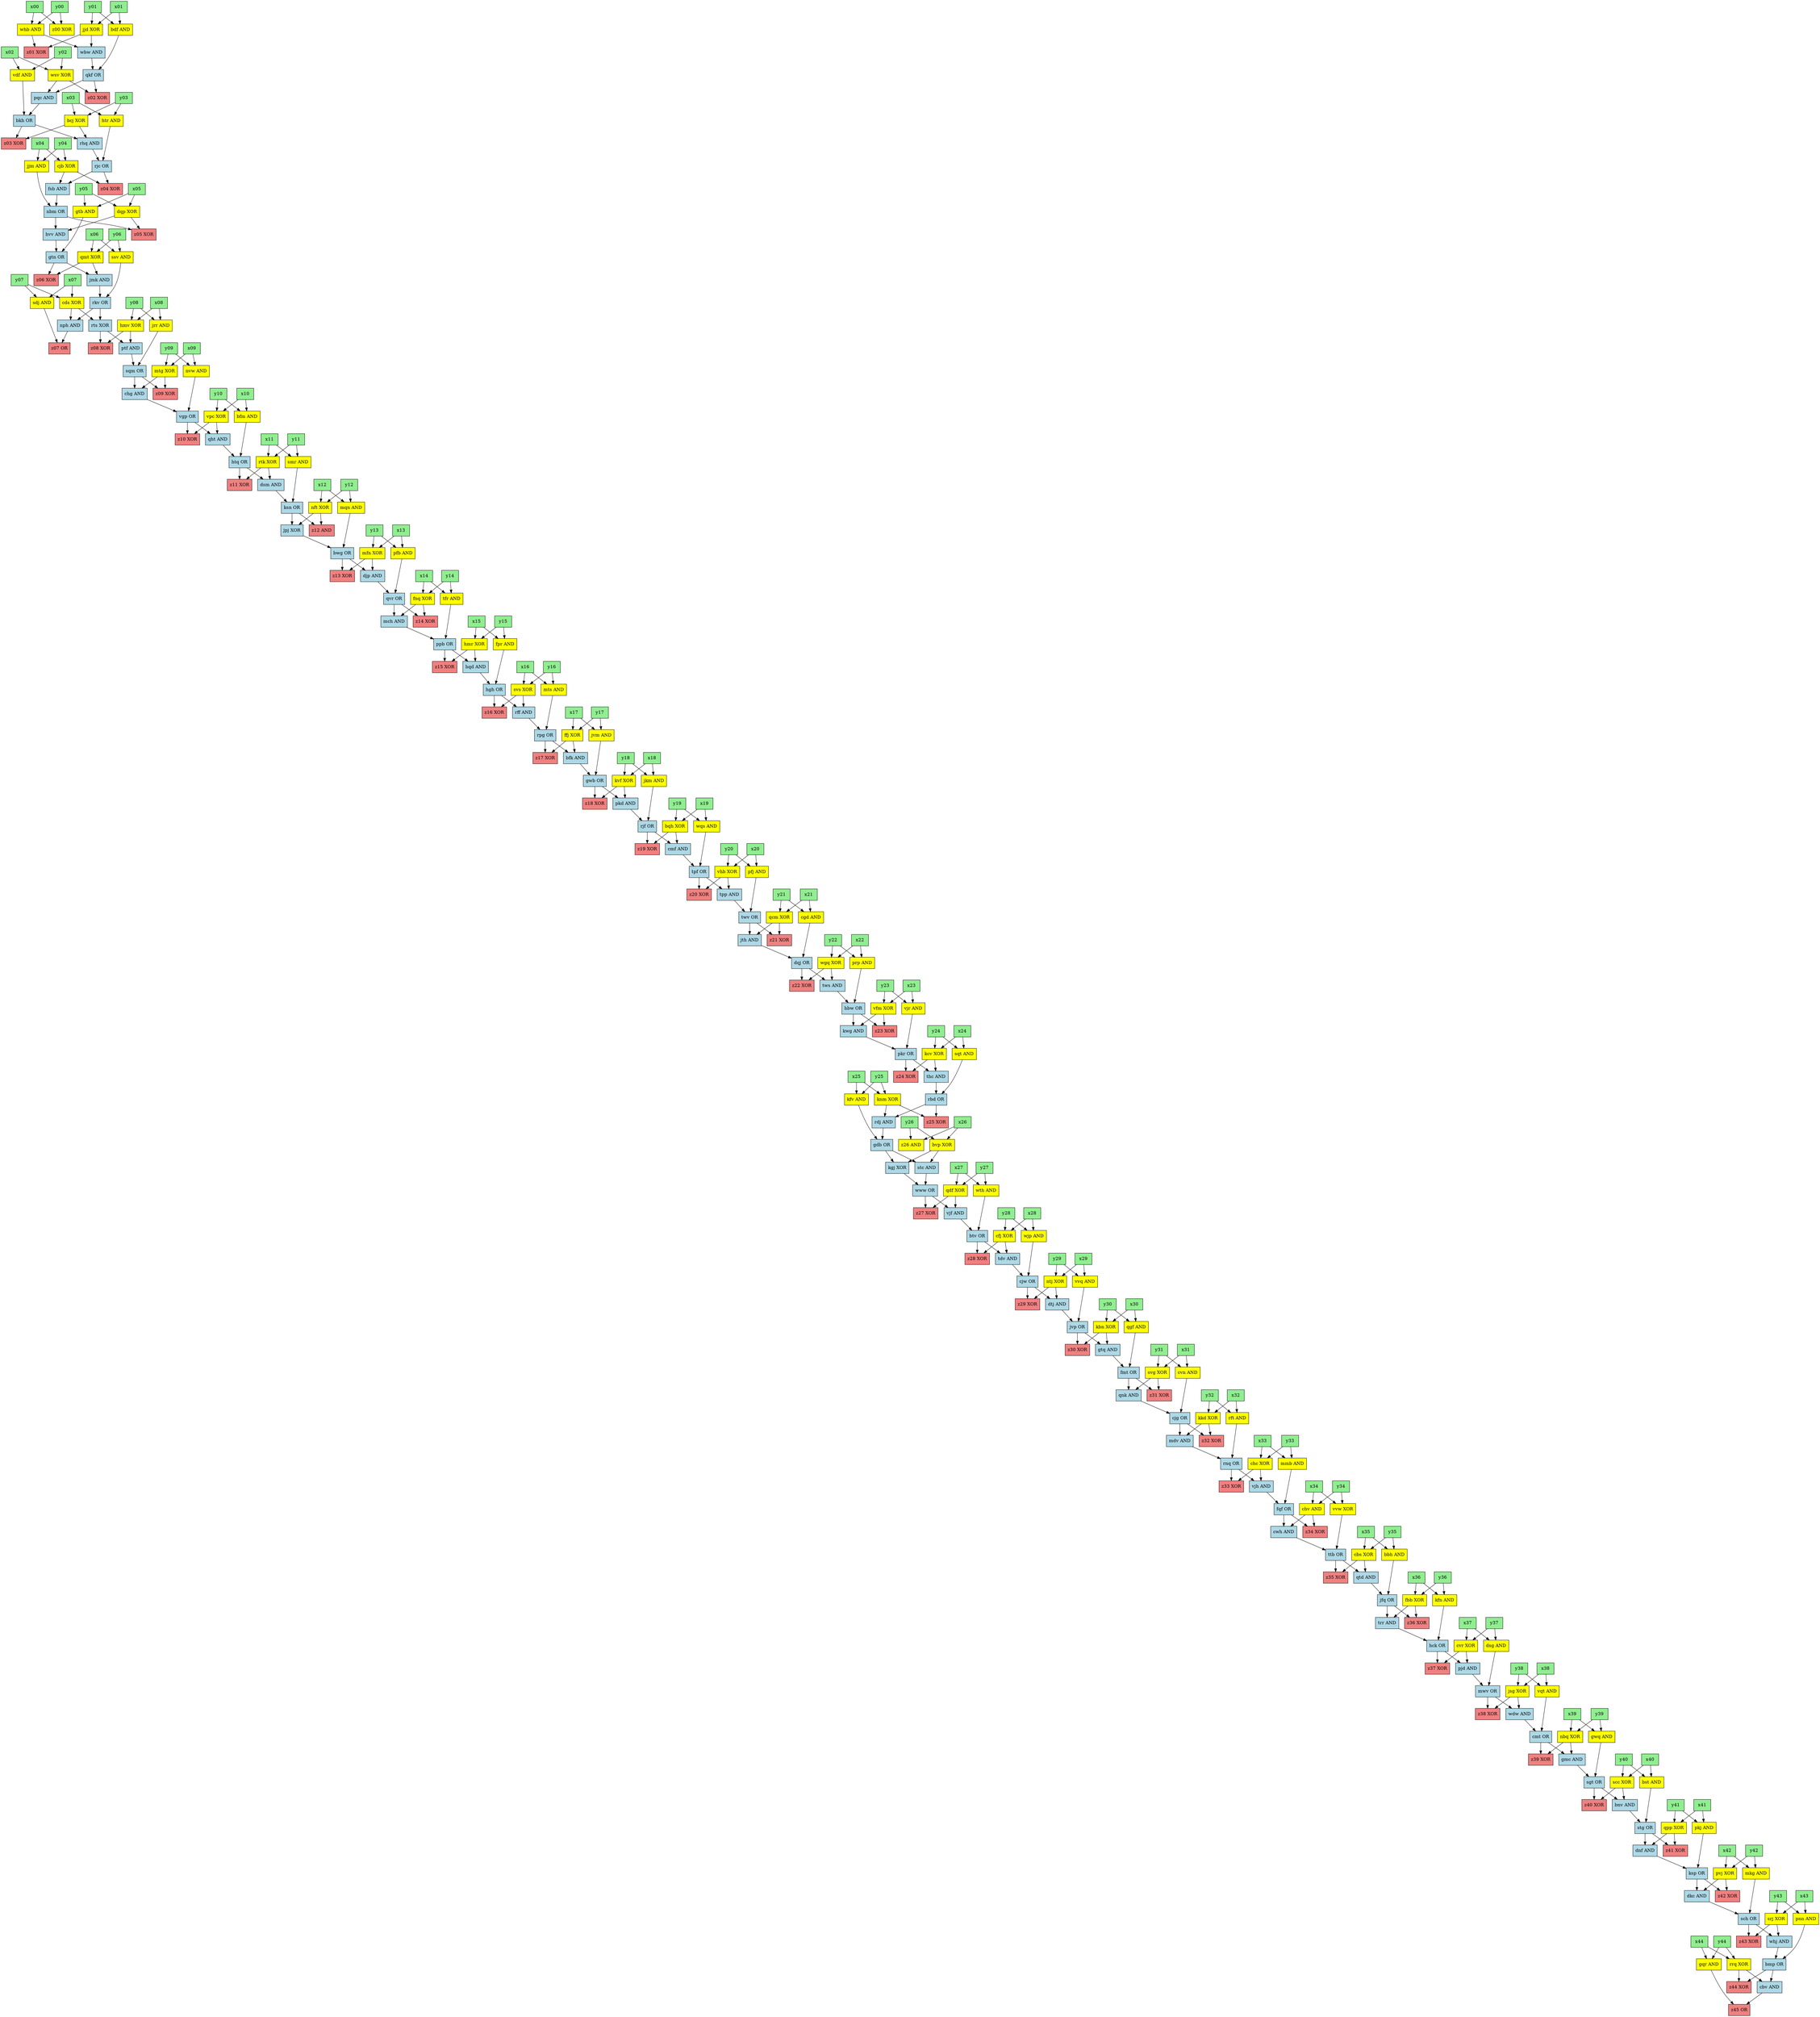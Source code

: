 digraph {
    node [shape=box, style=filled];
    0 [label="htr AND", fillcolor=yellow];
    1 [label="x03", fillcolor=lightgreen];
    2 [label="y03", fillcolor=lightgreen];
    3 [label="pkd AND", fillcolor=lightblue];
    4 [label="gwb OR", fillcolor=lightblue];
    5 [label="kvf XOR", fillcolor=yellow];
    6 [label="jjm AND", fillcolor=yellow];
    7 [label="x04", fillcolor=lightgreen];
    8 [label="y04", fillcolor=lightgreen];
    9 [label="z21 XOR", fillcolor=lightcoral];
    10 [label="qcm XOR", fillcolor=yellow];
    11 [label="twv OR", fillcolor=lightblue];
    12 [label="z44 XOR", fillcolor=lightcoral];
    13 [label="rrq XOR", fillcolor=yellow];
    14 [label="bmp OR", fillcolor=lightblue];
    15 [label="pnn AND", fillcolor=yellow];
    16 [label="x43", fillcolor=lightgreen];
    17 [label="y43", fillcolor=lightgreen];
    18 [label="qmt XOR", fillcolor=yellow];
    19 [label="x06", fillcolor=lightgreen];
    20 [label="y06", fillcolor=lightgreen];
    21 [label="z26 AND", fillcolor=yellow];
    22 [label="x26", fillcolor=lightgreen];
    23 [label="y26", fillcolor=lightgreen];
    24 [label="whb AND", fillcolor=yellow];
    25 [label="y00", fillcolor=lightgreen];
    26 [label="x00", fillcolor=lightgreen];
    27 [label="z36 XOR", fillcolor=lightcoral];
    28 [label="jfq OR", fillcolor=lightblue];
    29 [label="fbb XOR", fillcolor=yellow];
    30 [label="mmb AND", fillcolor=yellow];
    31 [label="y33", fillcolor=lightgreen];
    32 [label="x33", fillcolor=lightgreen];
    33 [label="vqt AND", fillcolor=yellow];
    34 [label="x38", fillcolor=lightgreen];
    35 [label="y38", fillcolor=lightgreen];
    36 [label="bbh AND", fillcolor=yellow];
    37 [label="qtd AND", fillcolor=lightblue];
    38 [label="cbs XOR", fillcolor=yellow];
    39 [label="ttb OR", fillcolor=lightblue];
    40 [label="tpf OR", fillcolor=lightblue];
    41 [label="wqs AND", fillcolor=yellow];
    42 [label="cmf AND", fillcolor=lightblue];
    43 [label="bfm AND", fillcolor=yellow];
    44 [label="x10", fillcolor=lightgreen];
    45 [label="y10", fillcolor=lightgreen];
    46 [label="qvr OR", fillcolor=lightblue];
    47 [label="djp AND", fillcolor=lightblue];
    48 [label="pfb AND", fillcolor=yellow];
    49 [label="vhb XOR", fillcolor=yellow];
    50 [label="x20", fillcolor=lightgreen];
    51 [label="y20", fillcolor=lightgreen];
    52 [label="z32 XOR", fillcolor=lightcoral];
    53 [label="kkd XOR", fillcolor=yellow];
    54 [label="cjg OR", fillcolor=lightblue];
    55 [label="z41 XOR", fillcolor=lightcoral];
    56 [label="qpp XOR", fillcolor=yellow];
    57 [label="stg OR", fillcolor=lightblue];
    58 [label="mdv AND", fillcolor=lightblue];
    59 [label="tpp AND", fillcolor=lightblue];
    60 [label="pfj AND", fillcolor=yellow];
    61 [label="vjf AND", fillcolor=lightblue];
    62 [label="www OR", fillcolor=lightblue];
    63 [label="qdf XOR", fillcolor=yellow];
    64 [label="hmr XOR", fillcolor=yellow];
    65 [label="y15", fillcolor=lightgreen];
    66 [label="x15", fillcolor=lightgreen];
    67 [label="z09 XOR", fillcolor=lightcoral];
    68 [label="mtg XOR", fillcolor=yellow];
    69 [label="sqm OR", fillcolor=lightblue];
    70 [label="chc XOR", fillcolor=yellow];
    71 [label="pkj AND", fillcolor=yellow];
    72 [label="x41", fillcolor=lightgreen];
    73 [label="y41", fillcolor=lightgreen];
    74 [label="cvn AND", fillcolor=yellow];
    75 [label="x31", fillcolor=lightgreen];
    76 [label="y31", fillcolor=lightgreen];
    77 [label="nvw AND", fillcolor=yellow];
    78 [label="x09", fillcolor=lightgreen];
    79 [label="y09", fillcolor=lightgreen];
    80 [label="chg AND", fillcolor=lightblue];
    81 [label="thc AND", fillcolor=lightblue];
    82 [label="pkr OR", fillcolor=lightblue];
    83 [label="kcv XOR", fillcolor=yellow];
    84 [label="cds XOR", fillcolor=yellow];
    85 [label="x07", fillcolor=lightgreen];
    86 [label="y07", fillcolor=lightgreen];
    87 [label="fpr AND", fillcolor=yellow];
    88 [label="wdw AND", fillcolor=lightblue];
    89 [label="mwv OR", fillcolor=lightblue];
    90 [label="jsg XOR", fillcolor=yellow];
    91 [label="z38 XOR", fillcolor=lightcoral];
    92 [label="svs XOR", fillcolor=yellow];
    93 [label="y16", fillcolor=lightgreen];
    94 [label="x16", fillcolor=lightgreen];
    95 [label="fnq XOR", fillcolor=yellow];
    96 [label="y14", fillcolor=lightgreen];
    97 [label="x14", fillcolor=lightgreen];
    98 [label="btv OR", fillcolor=lightblue];
    99 [label="wth AND", fillcolor=yellow];
    100 [label="stc AND", fillcolor=lightblue];
    101 [label="bvp XOR", fillcolor=yellow];
    102 [label="gdb OR", fillcolor=lightblue];
    103 [label="z04 XOR", fillcolor=lightcoral];
    104 [label="cjb XOR", fillcolor=yellow];
    105 [label="rjc OR", fillcolor=lightblue];
    106 [label="x13", fillcolor=lightgreen];
    107 [label="y13", fillcolor=lightgreen];
    108 [label="qgf AND", fillcolor=yellow];
    109 [label="x30", fillcolor=lightgreen];
    110 [label="y30", fillcolor=lightgreen];
    111 [label="dsm AND", fillcolor=lightblue];
    112 [label="htq OR", fillcolor=lightblue];
    113 [label="rtk XOR", fillcolor=yellow];
    114 [label="x18", fillcolor=lightgreen];
    115 [label="y18", fillcolor=lightgreen];
    116 [label="mqn AND", fillcolor=yellow];
    117 [label="y12", fillcolor=lightgreen];
    118 [label="x12", fillcolor=lightgreen];
    119 [label="z03 XOR", fillcolor=lightcoral];
    120 [label="bcj XOR", fillcolor=yellow];
    121 [label="bkh OR", fillcolor=lightblue];
    122 [label="sdj AND", fillcolor=yellow];
    123 [label="qkf OR", fillcolor=lightblue];
    124 [label="bdf AND", fillcolor=yellow];
    125 [label="wbw AND", fillcolor=lightblue];
    126 [label="kbn XOR", fillcolor=yellow];
    127 [label="hgh OR", fillcolor=lightblue];
    128 [label="hqd AND", fillcolor=lightblue];
    129 [label="z23 XOR", fillcolor=lightcoral];
    130 [label="vfm XOR", fillcolor=yellow];
    131 [label="hbw OR", fillcolor=lightblue];
    132 [label="x01", fillcolor=lightgreen];
    133 [label="y01", fillcolor=lightgreen];
    134 [label="vgp OR", fillcolor=lightblue];
    135 [label="x21", fillcolor=lightgreen];
    136 [label="y21", fillcolor=lightgreen];
    137 [label="bwg OR", fillcolor=lightblue];
    138 [label="mfn XOR", fillcolor=yellow];
    139 [label="ksp OR", fillcolor=lightblue];
    140 [label="dnf AND", fillcolor=lightblue];
    141 [label="gqr AND", fillcolor=yellow];
    142 [label="y44", fillcolor=lightgreen];
    143 [label="x44", fillcolor=lightgreen];
    144 [label="smr AND", fillcolor=yellow];
    145 [label="y11", fillcolor=lightgreen];
    146 [label="x11", fillcolor=lightgreen];
    147 [label="ksn OR", fillcolor=lightblue];
    148 [label="rjf OR", fillcolor=lightblue];
    149 [label="jkm AND", fillcolor=yellow];
    150 [label="rbd OR", fillcolor=lightblue];
    151 [label="sqt AND", fillcolor=yellow];
    152 [label="z14 XOR", fillcolor=lightcoral];
    153 [label="fsb AND", fillcolor=lightblue];
    154 [label="z31 XOR", fillcolor=lightcoral];
    155 [label="svg XOR", fillcolor=yellow];
    156 [label="fmt OR", fillcolor=lightblue];
    157 [label="ssv AND", fillcolor=yellow];
    158 [label="jvp OR", fillcolor=lightblue];
    159 [label="dtj AND", fillcolor=lightblue];
    160 [label="vvq AND", fillcolor=yellow];
    161 [label="z34 XOR", fillcolor=lightcoral];
    162 [label="chv AND", fillcolor=yellow];
    163 [label="fqf OR", fillcolor=lightblue];
    164 [label="pjd AND", fillcolor=lightblue];
    165 [label="cvr XOR", fillcolor=yellow];
    166 [label="hck OR", fillcolor=lightblue];
    167 [label="hvv AND", fillcolor=lightblue];
    168 [label="dqp XOR", fillcolor=yellow];
    169 [label="nbm OR", fillcolor=lightblue];
    170 [label="x29", fillcolor=lightgreen];
    171 [label="y29", fillcolor=lightgreen];
    172 [label="z12 AND", fillcolor=lightcoral];
    173 [label="nft XOR", fillcolor=yellow];
    174 [label="z01 XOR", fillcolor=lightcoral];
    175 [label="jjd XOR", fillcolor=yellow];
    176 [label="vjh AND", fillcolor=lightblue];
    177 [label="rnq OR", fillcolor=lightblue];
    178 [label="kfn AND", fillcolor=yellow];
    179 [label="y36", fillcolor=lightgreen];
    180 [label="x36", fillcolor=lightgreen];
    181 [label="cwh AND", fillcolor=lightblue];
    182 [label="vvw XOR", fillcolor=yellow];
    183 [label="pqc AND", fillcolor=lightblue];
    184 [label="wsv XOR", fillcolor=yellow];
    185 [label="rdj AND", fillcolor=lightblue];
    186 [label="kfv AND", fillcolor=yellow];
    187 [label="jrr AND", fillcolor=yellow];
    188 [label="x08", fillcolor=lightgreen];
    189 [label="y08", fillcolor=lightgreen];
    190 [label="vdf AND", fillcolor=yellow];
    191 [label="x02", fillcolor=lightgreen];
    192 [label="y02", fillcolor=lightgreen];
    193 [label="ptf AND", fillcolor=lightblue];
    194 [label="cjw OR", fillcolor=lightblue];
    195 [label="tdv AND", fillcolor=lightblue];
    196 [label="wjp AND", fillcolor=yellow];
    197 [label="mch AND", fillcolor=lightblue];
    198 [label="cfj XOR", fillcolor=yellow];
    199 [label="x28", fillcolor=lightgreen];
    200 [label="y28", fillcolor=lightgreen];
    201 [label="z06 XOR", fillcolor=lightcoral];
    202 [label="gtn OR", fillcolor=lightblue];
    203 [label="jpj XOR", fillcolor=lightblue];
    204 [label="qht AND", fillcolor=lightblue];
    205 [label="mkg AND", fillcolor=yellow];
    206 [label="y42", fillcolor=lightgreen];
    207 [label="x42", fillcolor=lightgreen];
    208 [label="gmc AND", fillcolor=lightblue];
    209 [label="cmt OR", fillcolor=lightblue];
    210 [label="nbq XOR", fillcolor=yellow];
    211 [label="z25 XOR", fillcolor=lightcoral];
    212 [label="knm XOR", fillcolor=yellow];
    213 [label="z42 XOR", fillcolor=lightcoral];
    214 [label="pvj XOR", fillcolor=yellow];
    215 [label="kgj XOR", fillcolor=lightblue];
    216 [label="z20 XOR", fillcolor=lightcoral];
    217 [label="dsg AND", fillcolor=yellow];
    218 [label="z35 XOR", fillcolor=lightcoral];
    219 [label="bfk AND", fillcolor=lightblue];
    220 [label="jvm AND", fillcolor=yellow];
    221 [label="z17 XOR", fillcolor=lightcoral];
    222 [label="ffj XOR", fillcolor=yellow];
    223 [label="rpg OR", fillcolor=lightblue];
    224 [label="vjr AND", fillcolor=yellow];
    225 [label="kwg AND", fillcolor=lightblue];
    226 [label="dkc AND", fillcolor=lightblue];
    227 [label="y37", fillcolor=lightgreen];
    228 [label="x37", fillcolor=lightgreen];
    229 [label="z28 XOR", fillcolor=lightcoral];
    230 [label="gtq AND", fillcolor=lightblue];
    231 [label="z39 XOR", fillcolor=lightcoral];
    232 [label="tws AND", fillcolor=lightblue];
    233 [label="wgq XOR", fillcolor=yellow];
    234 [label="dqj OR", fillcolor=lightblue];
    235 [label="x24", fillcolor=lightgreen];
    236 [label="y24", fillcolor=lightgreen];
    237 [label="whj AND", fillcolor=lightblue];
    238 [label="z30 XOR", fillcolor=lightcoral];
    239 [label="gwq AND", fillcolor=yellow];
    240 [label="y39", fillcolor=lightgreen];
    241 [label="x39", fillcolor=lightgreen];
    242 [label="nph AND", fillcolor=lightblue];
    243 [label="rkv OR", fillcolor=lightblue];
    244 [label="z18 XOR", fillcolor=lightcoral];
    245 [label="sch OR", fillcolor=lightblue];
    246 [label="z19 XOR", fillcolor=lightcoral];
    247 [label="bqh XOR", fillcolor=yellow];
    248 [label="z37 XOR", fillcolor=lightcoral];
    249 [label="jmk AND", fillcolor=lightblue];
    250 [label="cgd AND", fillcolor=yellow];
    251 [label="rff AND", fillcolor=lightblue];
    252 [label="mts AND", fillcolor=yellow];
    253 [label="rhq AND", fillcolor=lightblue];
    254 [label="bnv AND", fillcolor=lightblue];
    255 [label="bst AND", fillcolor=yellow];
    256 [label="z13 XOR", fillcolor=lightcoral];
    257 [label="sgt OR", fillcolor=lightblue];
    258 [label="scc XOR", fillcolor=yellow];
    259 [label="x40", fillcolor=lightgreen];
    260 [label="y40", fillcolor=lightgreen];
    261 [label="y17", fillcolor=lightgreen];
    262 [label="x17", fillcolor=lightgreen];
    263 [label="y34", fillcolor=lightgreen];
    264 [label="x34", fillcolor=lightgreen];
    265 [label="y35", fillcolor=lightgreen];
    266 [label="x35", fillcolor=lightgreen];
    267 [label="rft AND", fillcolor=yellow];
    268 [label="srj XOR", fillcolor=yellow];
    269 [label="x05", fillcolor=lightgreen];
    270 [label="y05", fillcolor=lightgreen];
    271 [label="qnk AND", fillcolor=lightblue];
    272 [label="tfr AND", fillcolor=yellow];
    273 [label="trr AND", fillcolor=lightblue];
    274 [label="ppb OR", fillcolor=lightblue];
    275 [label="gtb AND", fillcolor=yellow];
    276 [label="z11 XOR", fillcolor=lightcoral];
    277 [label="z08 XOR", fillcolor=lightcoral];
    278 [label="hmv XOR", fillcolor=yellow];
    279 [label="rts XOR", fillcolor=lightblue];
    280 [label="vpc XOR", fillcolor=yellow];
    281 [label="ntj XOR", fillcolor=yellow];
    282 [label="prp AND", fillcolor=yellow];
    283 [label="x22", fillcolor=lightgreen];
    284 [label="y22", fillcolor=lightgreen];
    285 [label="z15 XOR", fillcolor=lightcoral];
    286 [label="x19", fillcolor=lightgreen];
    287 [label="y19", fillcolor=lightgreen];
    288 [label="z43 XOR", fillcolor=lightcoral];
    289 [label="y25", fillcolor=lightgreen];
    290 [label="x25", fillcolor=lightgreen];
    291 [label="jth AND", fillcolor=lightblue];
    292 [label="z10 XOR", fillcolor=lightcoral];
    293 [label="cbv AND", fillcolor=lightblue];
    294 [label="z16 XOR", fillcolor=lightcoral];
    295 [label="z29 XOR", fillcolor=lightcoral];
    296 [label="z45 OR", fillcolor=lightcoral];
    297 [label="z33 XOR", fillcolor=lightcoral];
    298 [label="z00 XOR", fillcolor=yellow];
    299 [label="x32", fillcolor=lightgreen];
    300 [label="y32", fillcolor=lightgreen];
    301 [label="z05 XOR", fillcolor=lightcoral];
    302 [label="z27 XOR", fillcolor=lightcoral];
    303 [label="x23", fillcolor=lightgreen];
    304 [label="y23", fillcolor=lightgreen];
    305 [label="z02 XOR", fillcolor=lightcoral];
    306 [label="y27", fillcolor=lightgreen];
    307 [label="x27", fillcolor=lightgreen];
    308 [label="z40 XOR", fillcolor=lightcoral];
    309 [label="z07 OR", fillcolor=lightcoral];
    310 [label="z22 XOR", fillcolor=lightcoral];
    311 [label="z24 XOR", fillcolor=lightcoral];
    1 -> 0;
    2 -> 0;
    4 -> 3;
    5 -> 3;
    7 -> 6;
    8 -> 6;
    10 -> 9;
    11 -> 9;
    13 -> 12;
    14 -> 12;
    16 -> 15;
    17 -> 15;
    19 -> 18;
    20 -> 18;
    22 -> 21;
    23 -> 21;
    25 -> 24;
    26 -> 24;
    28 -> 27;
    29 -> 27;
    31 -> 30;
    32 -> 30;
    34 -> 33;
    35 -> 33;
    36 -> 28;
    37 -> 28;
    38 -> 37;
    39 -> 37;
    41 -> 40;
    42 -> 40;
    44 -> 43;
    45 -> 43;
    47 -> 46;
    48 -> 46;
    50 -> 49;
    51 -> 49;
    53 -> 52;
    54 -> 52;
    56 -> 55;
    57 -> 55;
    53 -> 58;
    54 -> 58;
    59 -> 11;
    60 -> 11;
    62 -> 61;
    63 -> 61;
    65 -> 64;
    66 -> 64;
    68 -> 67;
    69 -> 67;
    32 -> 70;
    31 -> 70;
    72 -> 71;
    73 -> 71;
    75 -> 74;
    76 -> 74;
    78 -> 77;
    79 -> 77;
    68 -> 80;
    69 -> 80;
    82 -> 81;
    83 -> 81;
    85 -> 84;
    86 -> 84;
    66 -> 87;
    65 -> 87;
    89 -> 88;
    90 -> 88;
    89 -> 91;
    90 -> 91;
    93 -> 92;
    94 -> 92;
    96 -> 95;
    97 -> 95;
    99 -> 98;
    61 -> 98;
    101 -> 100;
    102 -> 100;
    104 -> 103;
    105 -> 103;
    106 -> 48;
    107 -> 48;
    109 -> 108;
    110 -> 108;
    112 -> 111;
    113 -> 111;
    114 -> 5;
    115 -> 5;
    117 -> 116;
    118 -> 116;
    120 -> 119;
    121 -> 119;
    85 -> 122;
    86 -> 122;
    124 -> 123;
    125 -> 123;
    110 -> 126;
    109 -> 126;
    40 -> 59;
    49 -> 59;
    128 -> 127;
    87 -> 127;
    130 -> 129;
    131 -> 129;
    132 -> 124;
    133 -> 124;
    77 -> 134;
    80 -> 134;
    135 -> 10;
    136 -> 10;
    137 -> 47;
    138 -> 47;
    140 -> 139;
    71 -> 139;
    142 -> 141;
    143 -> 141;
    145 -> 144;
    146 -> 144;
    144 -> 147;
    111 -> 147;
    149 -> 148;
    3 -> 148;
    81 -> 150;
    151 -> 150;
    46 -> 152;
    95 -> 152;
    104 -> 153;
    105 -> 153;
    155 -> 154;
    156 -> 154;
    19 -> 157;
    20 -> 157;
    159 -> 158;
    160 -> 158;
    162 -> 161;
    163 -> 161;
    165 -> 164;
    166 -> 164;
    168 -> 167;
    169 -> 167;
    170 -> 160;
    171 -> 160;
    107 -> 138;
    106 -> 138;
    147 -> 172;
    173 -> 172;
    175 -> 174;
    24 -> 174;
    70 -> 176;
    177 -> 176;
    179 -> 178;
    180 -> 178;
    181 -> 39;
    182 -> 39;
    123 -> 183;
    184 -> 183;
    185 -> 102;
    186 -> 102;
    188 -> 187;
    189 -> 187;
    191 -> 190;
    192 -> 190;
    118 -> 173;
    117 -> 173;
    193 -> 69;
    187 -> 69;
    195 -> 194;
    196 -> 194;
    46 -> 197;
    95 -> 197;
    199 -> 198;
    200 -> 198;
    202 -> 201;
    18 -> 201;
    116 -> 137;
    203 -> 137;
    180 -> 29;
    179 -> 29;
    204 -> 112;
    43 -> 112;
    206 -> 205;
    207 -> 205;
    147 -> 203;
    173 -> 203;
    50 -> 60;
    51 -> 60;
    209 -> 208;
    210 -> 208;
    150 -> 211;
    212 -> 211;
    214 -> 213;
    139 -> 213;
    215 -> 62;
    100 -> 62;
    40 -> 216;
    49 -> 216;
    164 -> 89;
    217 -> 89;
    38 -> 218;
    39 -> 218;
    219 -> 4;
    220 -> 4;
    222 -> 221;
    223 -> 221;
    224 -> 82;
    225 -> 82;
    214 -> 226;
    139 -> 226;
    227 -> 165;
    228 -> 165;
    98 -> 229;
    198 -> 229;
    230 -> 156;
    108 -> 156;
    210 -> 231;
    209 -> 231;
    233 -> 232;
    234 -> 232;
    235 -> 151;
    236 -> 151;
    237 -> 14;
    15 -> 14;
    191 -> 184;
    192 -> 184;
    57 -> 140;
    56 -> 140;
    126 -> 238;
    158 -> 238;
    240 -> 239;
    241 -> 239;
    84 -> 242;
    243 -> 242;
    5 -> 244;
    4 -> 244;
    205 -> 245;
    226 -> 245;
    247 -> 246;
    148 -> 246;
    166 -> 248;
    165 -> 248;
    249 -> 243;
    157 -> 243;
    135 -> 250;
    136 -> 250;
    183 -> 121;
    190 -> 121;
    251 -> 223;
    252 -> 223;
    121 -> 253;
    120 -> 253;
    254 -> 57;
    255 -> 57;
    137 -> 256;
    138 -> 256;
    257 -> 254;
    258 -> 254;
    98 -> 195;
    198 -> 195;
    92 -> 251;
    127 -> 251;
    131 -> 225;
    130 -> 225;
    259 -> 258;
    260 -> 258;
    261 -> 220;
    262 -> 220;
    263 -> 162;
    264 -> 162;
    265 -> 36;
    266 -> 36;
    58 -> 177;
    267 -> 177;
    163 -> 181;
    162 -> 181;
    200 -> 196;
    199 -> 196;
    245 -> 237;
    268 -> 237;
    0 -> 105;
    253 -> 105;
    269 -> 168;
    270 -> 168;
    74 -> 54;
    271 -> 54;
    96 -> 272;
    97 -> 272;
    145 -> 113;
    146 -> 113;
    28 -> 273;
    29 -> 273;
    274 -> 128;
    64 -> 128;
    275 -> 202;
    167 -> 202;
    142 -> 13;
    143 -> 13;
    113 -> 276;
    112 -> 276;
    132 -> 175;
    133 -> 175;
    278 -> 277;
    279 -> 277;
    45 -> 280;
    44 -> 280;
    158 -> 230;
    126 -> 230;
    194 -> 159;
    281 -> 159;
    283 -> 282;
    284 -> 282;
    274 -> 285;
    64 -> 285;
    115 -> 149;
    114 -> 149;
    241 -> 210;
    240 -> 210;
    175 -> 125;
    24 -> 125;
    264 -> 182;
    263 -> 182;
    286 -> 41;
    287 -> 41;
    239 -> 257;
    208 -> 257;
    150 -> 185;
    212 -> 185;
    268 -> 288;
    245 -> 288;
    270 -> 275;
    269 -> 275;
    188 -> 278;
    189 -> 278;
    289 -> 186;
    290 -> 186;
    250 -> 234;
    291 -> 234;
    280 -> 292;
    134 -> 292;
    232 -> 131;
    282 -> 131;
    6 -> 169;
    153 -> 169;
    88 -> 209;
    33 -> 209;
    13 -> 293;
    14 -> 293;
    279 -> 193;
    278 -> 193;
    92 -> 294;
    127 -> 294;
    73 -> 56;
    72 -> 56;
    281 -> 295;
    194 -> 295;
    222 -> 219;
    223 -> 219;
    141 -> 296;
    293 -> 296;
    290 -> 212;
    289 -> 212;
    70 -> 297;
    177 -> 297;
    17 -> 268;
    16 -> 268;
    134 -> 204;
    280 -> 204;
    26 -> 298;
    25 -> 298;
    84 -> 279;
    243 -> 279;
    235 -> 83;
    236 -> 83;
    299 -> 267;
    300 -> 267;
    169 -> 301;
    168 -> 301;
    266 -> 38;
    265 -> 38;
    197 -> 274;
    272 -> 274;
    94 -> 252;
    93 -> 252;
    62 -> 302;
    63 -> 302;
    303 -> 224;
    304 -> 224;
    22 -> 101;
    23 -> 101;
    202 -> 249;
    18 -> 249;
    170 -> 281;
    171 -> 281;
    287 -> 247;
    286 -> 247;
    148 -> 42;
    247 -> 42;
    35 -> 90;
    34 -> 90;
    299 -> 53;
    300 -> 53;
    2 -> 120;
    1 -> 120;
    76 -> 155;
    75 -> 155;
    284 -> 233;
    283 -> 233;
    123 -> 305;
    184 -> 305;
    101 -> 215;
    102 -> 215;
    7 -> 104;
    8 -> 104;
    262 -> 222;
    261 -> 222;
    227 -> 217;
    228 -> 217;
    306 -> 99;
    307 -> 99;
    304 -> 130;
    303 -> 130;
    257 -> 308;
    258 -> 308;
    30 -> 163;
    176 -> 163;
    10 -> 291;
    11 -> 291;
    79 -> 68;
    78 -> 68;
    122 -> 309;
    242 -> 309;
    233 -> 310;
    234 -> 310;
    273 -> 166;
    178 -> 166;
    306 -> 63;
    307 -> 63;
    83 -> 311;
    82 -> 311;
    207 -> 214;
    206 -> 214;
    259 -> 255;
    260 -> 255;
    155 -> 271;
    156 -> 271;
}